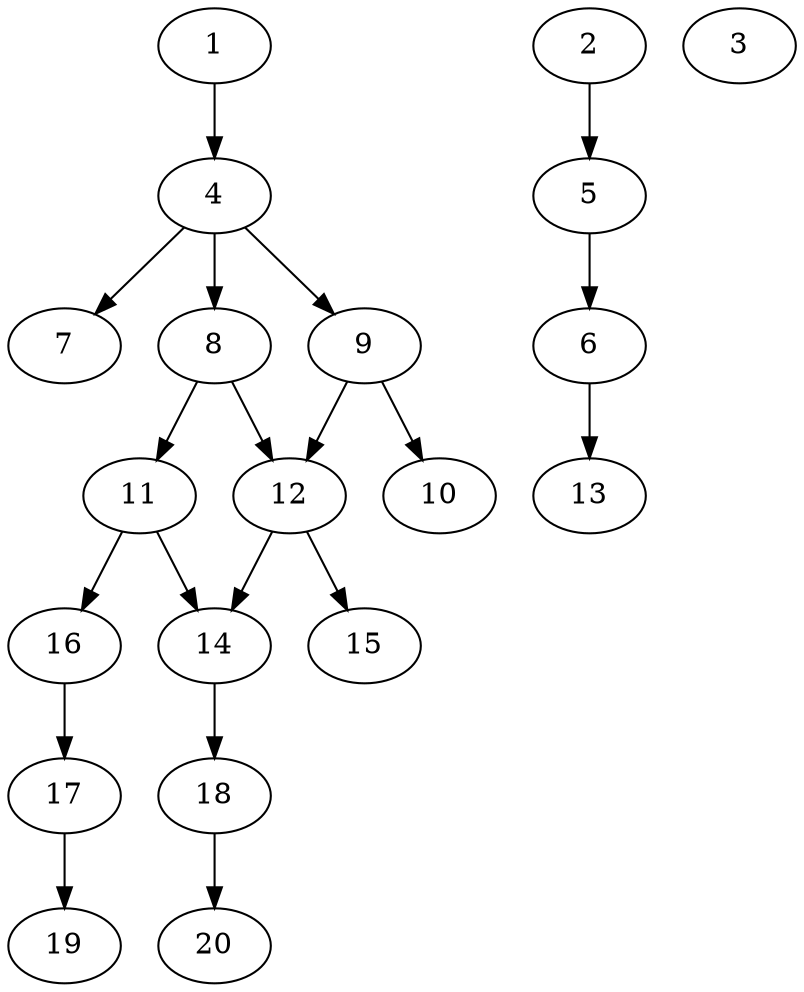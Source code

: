 // DAG automatically generated by daggen at Sat Jul 27 15:37:47 2019
// ./daggen --dot -n 20 --ccr 0.5 --fat 0.5 --regular 0.5 --density 0.4 --mindata 5242880 --maxdata 52428800 
digraph G {
  1 [size="96118784", alpha="0.18", expect_size="48059392"] 
  1 -> 4 [size ="48059392"]
  2 [size="87746560", alpha="0.12", expect_size="43873280"] 
  2 -> 5 [size ="43873280"]
  3 [size="42100736", alpha="0.16", expect_size="21050368"] 
  4 [size="98897920", alpha="0.17", expect_size="49448960"] 
  4 -> 7 [size ="49448960"]
  4 -> 8 [size ="49448960"]
  4 -> 9 [size ="49448960"]
  5 [size="82337792", alpha="0.12", expect_size="41168896"] 
  5 -> 6 [size ="41168896"]
  6 [size="97894400", alpha="0.05", expect_size="48947200"] 
  6 -> 13 [size ="48947200"]
  7 [size="48857088", alpha="0.14", expect_size="24428544"] 
  8 [size="73687040", alpha="0.11", expect_size="36843520"] 
  8 -> 11 [size ="36843520"]
  8 -> 12 [size ="36843520"]
  9 [size="17577984", alpha="0.01", expect_size="8788992"] 
  9 -> 10 [size ="8788992"]
  9 -> 12 [size ="8788992"]
  10 [size="85360640", alpha="0.01", expect_size="42680320"] 
  11 [size="99680256", alpha="0.17", expect_size="49840128"] 
  11 -> 14 [size ="49840128"]
  11 -> 16 [size ="49840128"]
  12 [size="89018368", alpha="0.14", expect_size="44509184"] 
  12 -> 14 [size ="44509184"]
  12 -> 15 [size ="44509184"]
  13 [size="52750336", alpha="0.03", expect_size="26375168"] 
  14 [size="31682560", alpha="0.18", expect_size="15841280"] 
  14 -> 18 [size ="15841280"]
  15 [size="16093184", alpha="0.03", expect_size="8046592"] 
  16 [size="72599552", alpha="0.10", expect_size="36299776"] 
  16 -> 17 [size ="36299776"]
  17 [size="96829440", alpha="0.18", expect_size="48414720"] 
  17 -> 19 [size ="48414720"]
  18 [size="67241984", alpha="0.02", expect_size="33620992"] 
  18 -> 20 [size ="33620992"]
  19 [size="23887872", alpha="0.07", expect_size="11943936"] 
  20 [size="30130176", alpha="0.02", expect_size="15065088"] 
}
